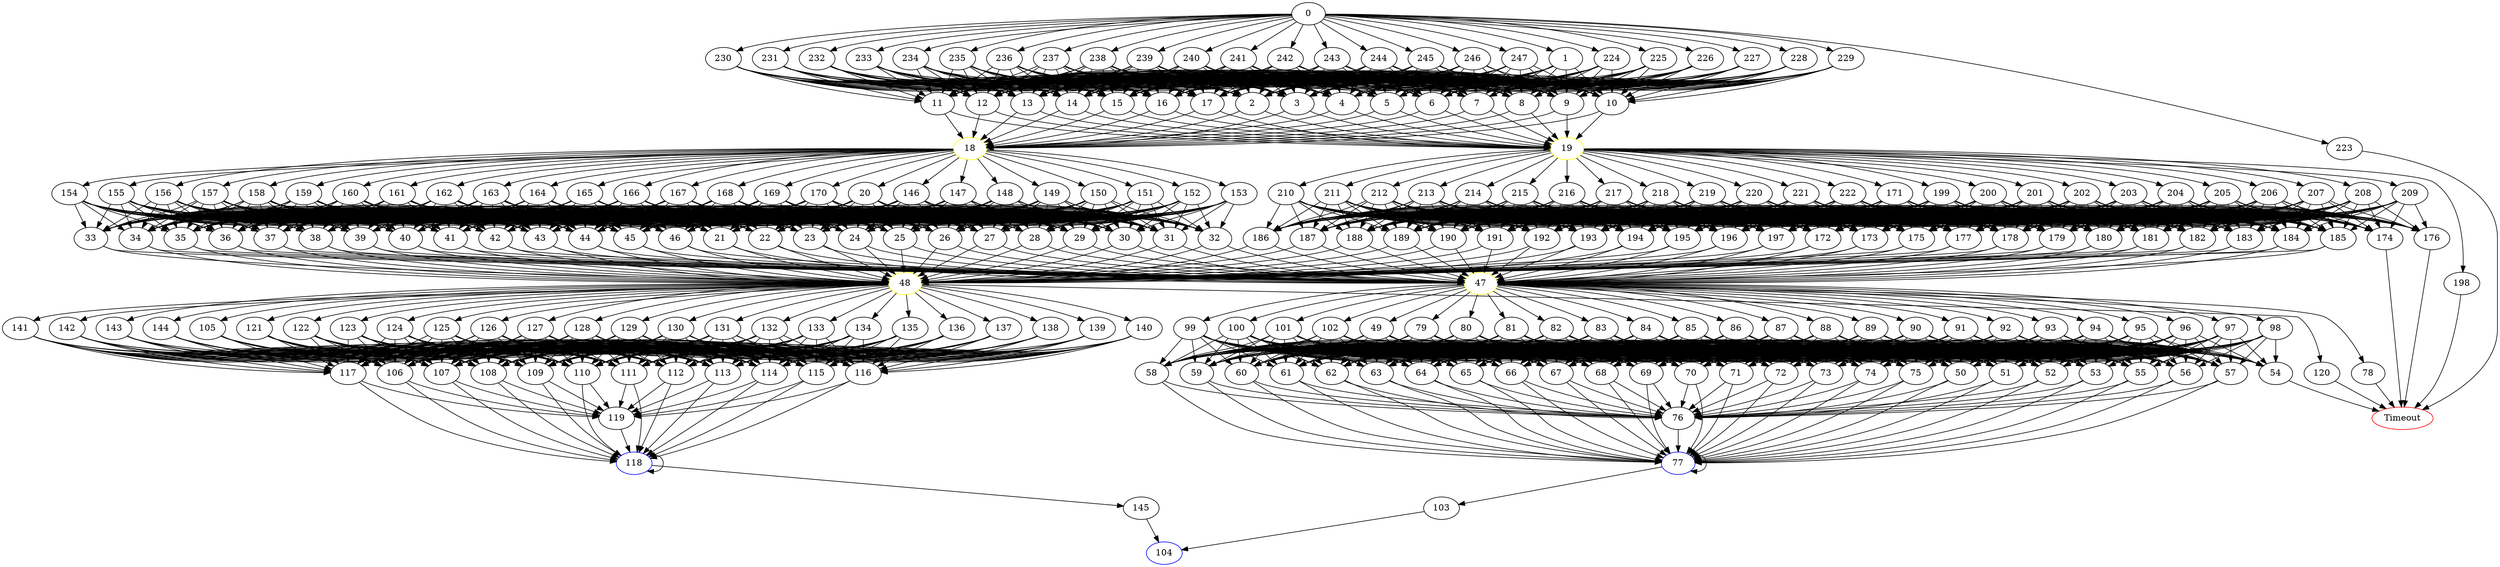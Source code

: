 digraph G {
	0 -> 1;
	0 -> 223;
	0 -> 224;
	0 -> 225;
	0 -> 226;
	0 -> 227;
	0 -> 228;
	0 -> 229;
	0 -> 230;
	0 -> 231;
	0 -> 232;
	0 -> 233;
	0 -> 234;
	0 -> 235;
	0 -> 236;
	0 -> 237;
	0 -> 238;
	0 -> 239;
	0 -> 240;
	0 -> 241;
	0 -> 242;
	0 -> 243;
	0 -> 244;
	0 -> 245;
	0 -> 246;
	0 -> 247;
	1 -> 2;
	1 -> 3;
	1 -> 4;
	1 -> 5;
	1 -> 6;
	1 -> 7;
	1 -> 8;
	1 -> 9;
	1 -> 10;
	1 -> 11;
	1 -> 12;
	1 -> 13;
	1 -> 14;
	1 -> 15;
	1 -> 16;
	1 -> 17;
	2 -> "18";
18 [color=yellow];
	2 -> "19";
19 [color=yellow];
	3 -> "18";
18 [color=yellow];
	3 -> "19";
19 [color=yellow];
	4 -> "18";
18 [color=yellow];
	4 -> "19";
19 [color=yellow];
	5 -> "18";
18 [color=yellow];
	5 -> "19";
19 [color=yellow];
	6 -> "18";
18 [color=yellow];
	6 -> "19";
19 [color=yellow];
	7 -> "18";
18 [color=yellow];
	7 -> "19";
19 [color=yellow];
	8 -> "18";
18 [color=yellow];
	8 -> "19";
19 [color=yellow];
	9 -> "18";
18 [color=yellow];
	9 -> "19";
19 [color=yellow];
	10 -> "18";
18 [color=yellow];
	10 -> "19";
19 [color=yellow];
	11 -> "18";
18 [color=yellow];
	11 -> "19";
19 [color=yellow];
	12 -> "18";
18 [color=yellow];
	12 -> "19";
19 [color=yellow];
	13 -> "18";
18 [color=yellow];
	13 -> "19";
19 [color=yellow];
	14 -> "18";
18 [color=yellow];
	14 -> "19";
19 [color=yellow];
	15 -> "18";
18 [color=yellow];
	15 -> "19";
19 [color=yellow];
	16 -> "18";
18 [color=yellow];
	16 -> "19";
19 [color=yellow];
	17 -> "18";
18 [color=yellow];
	17 -> "19";
19 [color=yellow];
	18 -> 20;
	18 -> 146;
	18 -> 147;
	18 -> 148;
	18 -> 149;
	18 -> 150;
	18 -> 151;
	18 -> 152;
	18 -> 153;
	18 -> 154;
	18 -> 155;
	18 -> 156;
	18 -> 157;
	18 -> 158;
	18 -> 159;
	18 -> 160;
	18 -> 161;
	18 -> 162;
	18 -> 163;
	18 -> 164;
	18 -> 165;
	18 -> 166;
	18 -> 167;
	18 -> 168;
	18 -> 169;
	18 -> 170;
	19 -> 171;
	19 -> 198;
	19 -> 199;
	19 -> 200;
	19 -> 201;
	19 -> 202;
	19 -> 203;
	19 -> 204;
	19 -> 205;
	19 -> 206;
	19 -> 207;
	19 -> 208;
	19 -> 209;
	19 -> 210;
	19 -> 211;
	19 -> 212;
	19 -> 213;
	19 -> 214;
	19 -> 215;
	19 -> 216;
	19 -> 217;
	19 -> 218;
	19 -> 219;
	19 -> 220;
	19 -> 221;
	19 -> 222;
	20 -> 21;
	20 -> 22;
	20 -> 23;
	20 -> 24;
	20 -> 25;
	20 -> 26;
	20 -> 27;
	20 -> 28;
	20 -> 29;
	20 -> 30;
	20 -> 31;
	20 -> 32;
	20 -> 33;
	20 -> 34;
	20 -> 35;
	20 -> 36;
	20 -> 37;
	20 -> 38;
	20 -> 39;
	20 -> 40;
	20 -> 41;
	20 -> 42;
	20 -> 43;
	20 -> 44;
	20 -> 45;
	20 -> 46;
	21 -> "47";
47 [color=yellow];
	21 -> "48";
48 [color=yellow];
	22 -> "47";
47 [color=yellow];
	22 -> "48";
48 [color=yellow];
	23 -> "47";
47 [color=yellow];
	23 -> "48";
48 [color=yellow];
	24 -> "47";
47 [color=yellow];
	24 -> "48";
48 [color=yellow];
	25 -> "47";
47 [color=yellow];
	25 -> "48";
48 [color=yellow];
	26 -> "47";
47 [color=yellow];
	26 -> "48";
48 [color=yellow];
	27 -> "47";
47 [color=yellow];
	27 -> "48";
48 [color=yellow];
	28 -> "47";
47 [color=yellow];
	28 -> "48";
48 [color=yellow];
	29 -> "47";
47 [color=yellow];
	29 -> "48";
48 [color=yellow];
	30 -> "47";
47 [color=yellow];
	30 -> "48";
48 [color=yellow];
	31 -> "47";
47 [color=yellow];
	31 -> "48";
48 [color=yellow];
	32 -> "47";
47 [color=yellow];
	32 -> "48";
48 [color=yellow];
	33 -> "47";
47 [color=yellow];
	33 -> "48";
48 [color=yellow];
	34 -> "47";
47 [color=yellow];
	34 -> "48";
48 [color=yellow];
	35 -> "47";
47 [color=yellow];
	35 -> "48";
48 [color=yellow];
	36 -> "47";
47 [color=yellow];
	36 -> "48";
48 [color=yellow];
	37 -> "47";
47 [color=yellow];
	37 -> "48";
48 [color=yellow];
	38 -> "47";
47 [color=yellow];
	38 -> "48";
48 [color=yellow];
	39 -> "47";
47 [color=yellow];
	39 -> "48";
48 [color=yellow];
	40 -> "47";
47 [color=yellow];
	40 -> "48";
48 [color=yellow];
	41 -> "47";
47 [color=yellow];
	41 -> "48";
48 [color=yellow];
	42 -> "47";
47 [color=yellow];
	42 -> "48";
48 [color=yellow];
	43 -> "47";
47 [color=yellow];
	43 -> "48";
48 [color=yellow];
	44 -> "47";
47 [color=yellow];
	44 -> "48";
48 [color=yellow];
	45 -> "47";
47 [color=yellow];
	45 -> "48";
48 [color=yellow];
	46 -> "47";
47 [color=yellow];
	46 -> "48";
48 [color=yellow];
	47 -> 49;
	47 -> 78;
	47 -> 79;
	47 -> 80;
	47 -> 81;
	47 -> 82;
	47 -> 83;
	47 -> 84;
	47 -> 85;
	47 -> 86;
	47 -> 87;
	47 -> 88;
	47 -> 89;
	47 -> 90;
	47 -> 91;
	47 -> 92;
	47 -> 93;
	47 -> 94;
	47 -> 95;
	47 -> 96;
	47 -> 97;
	47 -> 98;
	47 -> 99;
	47 -> 100;
	47 -> 101;
	47 -> 102;
	48 -> 105;
	48 -> 120;
	48 -> 121;
	48 -> 122;
	48 -> 123;
	48 -> 124;
	48 -> 125;
	48 -> 126;
	48 -> 127;
	48 -> 128;
	48 -> 129;
	48 -> 130;
	48 -> 131;
	48 -> 132;
	48 -> 133;
	48 -> 134;
	48 -> 135;
	48 -> 136;
	48 -> 137;
	48 -> 138;
	48 -> 139;
	48 -> 140;
	48 -> 141;
	48 -> 142;
	48 -> 143;
	48 -> 144;
	49 -> 50;
	49 -> 51;
	49 -> 52;
	49 -> 53;
	49 -> 54;
	49 -> 55;
	49 -> 56;
	49 -> 57;
	49 -> 58;
	49 -> 59;
	49 -> 60;
	49 -> 61;
	49 -> 62;
	49 -> 63;
	49 -> 64;
	49 -> 65;
	49 -> 66;
	49 -> 67;
	49 -> 68;
	49 -> 69;
	49 -> 70;
	49 -> 71;
	49 -> 72;
	49 -> 73;
	49 -> 74;
	49 -> 75;
	50 -> 76;
	50 -> "77";
77 [color=blue];
	51 -> 76;
	51 -> "77";
77 [color=blue];
	52 -> 76;
	52 -> "77";
77 [color=blue];
	53 -> 76;
	53 -> "77";
77 [color=blue];
	54 -> "Timeout";
Timeout [color=red];
	55 -> 76;
	55 -> "77";
77 [color=blue];
	56 -> 76;
	56 -> "77";
77 [color=blue];
	57 -> 76;
	57 -> "77";
77 [color=blue];
	58 -> 76;
	58 -> "77";
77 [color=blue];
	59 -> 76;
	59 -> "77";
77 [color=blue];
	60 -> 76;
	60 -> "77";
77 [color=blue];
	61 -> 76;
	61 -> "77";
77 [color=blue];
	62 -> 76;
	62 -> "77";
77 [color=blue];
	63 -> 76;
	63 -> "77";
77 [color=blue];
	64 -> 76;
	64 -> "77";
77 [color=blue];
	65 -> 76;
	65 -> "77";
77 [color=blue];
	66 -> 76;
	66 -> "77";
77 [color=blue];
	67 -> 76;
	67 -> "77";
77 [color=blue];
	68 -> 76;
	68 -> "77";
77 [color=blue];
	69 -> 76;
	69 -> "77";
77 [color=blue];
	70 -> 76;
	70 -> "77";
77 [color=blue];
	71 -> 76;
	71 -> "77";
77 [color=blue];
	72 -> 76;
	72 -> "77";
77 [color=blue];
	73 -> 76;
	73 -> "77";
77 [color=blue];
	74 -> 76;
	74 -> "77";
77 [color=blue];
	75 -> 76;
	75 -> "77";
77 [color=blue];
	76 -> "77";
77 [color=blue];
	77 -> "77";
77 [color=blue];
	77 -> 103;
	78 -> "Timeout";
Timeout [color=red];
	79 -> 50;
	79 -> 51;
	79 -> 52;
	79 -> 53;
	79 -> 54;
	79 -> 55;
	79 -> 56;
	79 -> 57;
	79 -> 58;
	79 -> 59;
	79 -> 60;
	79 -> 61;
	79 -> 62;
	79 -> 63;
	79 -> 64;
	79 -> 65;
	79 -> 66;
	79 -> 67;
	79 -> 68;
	79 -> 69;
	79 -> 70;
	79 -> 71;
	79 -> 72;
	79 -> 73;
	79 -> 74;
	79 -> 75;
	80 -> 50;
	80 -> 51;
	80 -> 52;
	80 -> 53;
	80 -> 54;
	80 -> 55;
	80 -> 56;
	80 -> 57;
	80 -> 58;
	80 -> 59;
	80 -> 60;
	80 -> 61;
	80 -> 62;
	80 -> 63;
	80 -> 64;
	80 -> 65;
	80 -> 66;
	80 -> 67;
	80 -> 68;
	80 -> 69;
	80 -> 70;
	80 -> 71;
	80 -> 72;
	80 -> 73;
	80 -> 74;
	80 -> 75;
	81 -> 50;
	81 -> 51;
	81 -> 52;
	81 -> 53;
	81 -> 54;
	81 -> 55;
	81 -> 56;
	81 -> 57;
	81 -> 58;
	81 -> 59;
	81 -> 60;
	81 -> 61;
	81 -> 62;
	81 -> 63;
	81 -> 64;
	81 -> 65;
	81 -> 66;
	81 -> 67;
	81 -> 68;
	81 -> 69;
	81 -> 70;
	81 -> 71;
	81 -> 72;
	81 -> 73;
	81 -> 74;
	81 -> 75;
	82 -> 50;
	82 -> 51;
	82 -> 52;
	82 -> 53;
	82 -> 54;
	82 -> 55;
	82 -> 56;
	82 -> 57;
	82 -> 58;
	82 -> 59;
	82 -> 60;
	82 -> 61;
	82 -> 62;
	82 -> 63;
	82 -> 64;
	82 -> 65;
	82 -> 66;
	82 -> 67;
	82 -> 68;
	82 -> 69;
	82 -> 70;
	82 -> 71;
	82 -> 72;
	82 -> 73;
	82 -> 74;
	82 -> 75;
	83 -> 50;
	83 -> 51;
	83 -> 52;
	83 -> 53;
	83 -> 54;
	83 -> 55;
	83 -> 56;
	83 -> 57;
	83 -> 58;
	83 -> 59;
	83 -> 60;
	83 -> 61;
	83 -> 62;
	83 -> 63;
	83 -> 64;
	83 -> 65;
	83 -> 66;
	83 -> 67;
	83 -> 68;
	83 -> 69;
	83 -> 70;
	83 -> 71;
	83 -> 72;
	83 -> 73;
	83 -> 74;
	83 -> 75;
	84 -> 50;
	84 -> 51;
	84 -> 52;
	84 -> 53;
	84 -> 54;
	84 -> 55;
	84 -> 56;
	84 -> 57;
	84 -> 58;
	84 -> 59;
	84 -> 60;
	84 -> 61;
	84 -> 62;
	84 -> 63;
	84 -> 64;
	84 -> 65;
	84 -> 66;
	84 -> 67;
	84 -> 68;
	84 -> 69;
	84 -> 70;
	84 -> 71;
	84 -> 72;
	84 -> 73;
	84 -> 74;
	84 -> 75;
	85 -> 50;
	85 -> 51;
	85 -> 52;
	85 -> 53;
	85 -> 54;
	85 -> 55;
	85 -> 56;
	85 -> 57;
	85 -> 58;
	85 -> 59;
	85 -> 60;
	85 -> 61;
	85 -> 62;
	85 -> 63;
	85 -> 64;
	85 -> 65;
	85 -> 66;
	85 -> 67;
	85 -> 68;
	85 -> 69;
	85 -> 70;
	85 -> 71;
	85 -> 72;
	85 -> 73;
	85 -> 74;
	85 -> 75;
	86 -> 50;
	86 -> 51;
	86 -> 52;
	86 -> 53;
	86 -> 54;
	86 -> 55;
	86 -> 56;
	86 -> 57;
	86 -> 58;
	86 -> 59;
	86 -> 60;
	86 -> 61;
	86 -> 62;
	86 -> 63;
	86 -> 64;
	86 -> 65;
	86 -> 66;
	86 -> 67;
	86 -> 68;
	86 -> 69;
	86 -> 70;
	86 -> 71;
	86 -> 72;
	86 -> 73;
	86 -> 74;
	86 -> 75;
	87 -> 50;
	87 -> 51;
	87 -> 52;
	87 -> 53;
	87 -> 54;
	87 -> 55;
	87 -> 56;
	87 -> 57;
	87 -> 58;
	87 -> 59;
	87 -> 60;
	87 -> 61;
	87 -> 62;
	87 -> 63;
	87 -> 64;
	87 -> 65;
	87 -> 66;
	87 -> 67;
	87 -> 68;
	87 -> 69;
	87 -> 70;
	87 -> 71;
	87 -> 72;
	87 -> 73;
	87 -> 74;
	87 -> 75;
	88 -> 50;
	88 -> 51;
	88 -> 52;
	88 -> 53;
	88 -> 54;
	88 -> 55;
	88 -> 56;
	88 -> 57;
	88 -> 58;
	88 -> 59;
	88 -> 60;
	88 -> 61;
	88 -> 62;
	88 -> 63;
	88 -> 64;
	88 -> 65;
	88 -> 66;
	88 -> 67;
	88 -> 68;
	88 -> 69;
	88 -> 70;
	88 -> 71;
	88 -> 72;
	88 -> 73;
	88 -> 74;
	88 -> 75;
	89 -> 50;
	89 -> 51;
	89 -> 52;
	89 -> 53;
	89 -> 54;
	89 -> 55;
	89 -> 56;
	89 -> 57;
	89 -> 58;
	89 -> 59;
	89 -> 60;
	89 -> 61;
	89 -> 62;
	89 -> 63;
	89 -> 64;
	89 -> 65;
	89 -> 66;
	89 -> 67;
	89 -> 68;
	89 -> 69;
	89 -> 70;
	89 -> 71;
	89 -> 72;
	89 -> 73;
	89 -> 74;
	89 -> 75;
	90 -> 50;
	90 -> 51;
	90 -> 52;
	90 -> 53;
	90 -> 54;
	90 -> 55;
	90 -> 56;
	90 -> 57;
	90 -> 58;
	90 -> 59;
	90 -> 60;
	90 -> 61;
	90 -> 62;
	90 -> 63;
	90 -> 64;
	90 -> 65;
	90 -> 66;
	90 -> 67;
	90 -> 68;
	90 -> 69;
	90 -> 70;
	90 -> 71;
	90 -> 72;
	90 -> 73;
	90 -> 74;
	90 -> 75;
	91 -> 50;
	91 -> 51;
	91 -> 52;
	91 -> 53;
	91 -> 54;
	91 -> 55;
	91 -> 56;
	91 -> 57;
	91 -> 58;
	91 -> 59;
	91 -> 60;
	91 -> 61;
	91 -> 62;
	91 -> 63;
	91 -> 64;
	91 -> 65;
	91 -> 66;
	91 -> 67;
	91 -> 68;
	91 -> 69;
	91 -> 70;
	91 -> 71;
	91 -> 72;
	91 -> 73;
	91 -> 74;
	91 -> 75;
	92 -> 50;
	92 -> 51;
	92 -> 52;
	92 -> 53;
	92 -> 54;
	92 -> 55;
	92 -> 56;
	92 -> 57;
	92 -> 58;
	92 -> 59;
	92 -> 60;
	92 -> 61;
	92 -> 62;
	92 -> 63;
	92 -> 64;
	92 -> 65;
	92 -> 66;
	92 -> 67;
	92 -> 68;
	92 -> 69;
	92 -> 70;
	92 -> 71;
	92 -> 72;
	92 -> 73;
	92 -> 74;
	92 -> 75;
	93 -> 50;
	93 -> 51;
	93 -> 52;
	93 -> 53;
	93 -> 54;
	93 -> 55;
	93 -> 56;
	93 -> 57;
	93 -> 58;
	93 -> 59;
	93 -> 60;
	93 -> 61;
	93 -> 62;
	93 -> 63;
	93 -> 64;
	93 -> 65;
	93 -> 66;
	93 -> 67;
	93 -> 68;
	93 -> 69;
	93 -> 70;
	93 -> 71;
	93 -> 72;
	93 -> 73;
	93 -> 74;
	93 -> 75;
	94 -> 50;
	94 -> 51;
	94 -> 52;
	94 -> 53;
	94 -> 54;
	94 -> 55;
	94 -> 56;
	94 -> 57;
	94 -> 58;
	94 -> 59;
	94 -> 60;
	94 -> 61;
	94 -> 62;
	94 -> 63;
	94 -> 64;
	94 -> 65;
	94 -> 66;
	94 -> 67;
	94 -> 68;
	94 -> 69;
	94 -> 70;
	94 -> 71;
	94 -> 72;
	94 -> 73;
	94 -> 74;
	94 -> 75;
	95 -> 50;
	95 -> 51;
	95 -> 52;
	95 -> 53;
	95 -> 54;
	95 -> 55;
	95 -> 56;
	95 -> 57;
	95 -> 58;
	95 -> 59;
	95 -> 60;
	95 -> 61;
	95 -> 62;
	95 -> 63;
	95 -> 64;
	95 -> 65;
	95 -> 66;
	95 -> 67;
	95 -> 68;
	95 -> 69;
	95 -> 70;
	95 -> 71;
	95 -> 72;
	95 -> 73;
	95 -> 74;
	95 -> 75;
	96 -> 50;
	96 -> 51;
	96 -> 52;
	96 -> 53;
	96 -> 54;
	96 -> 55;
	96 -> 56;
	96 -> 57;
	96 -> 58;
	96 -> 59;
	96 -> 60;
	96 -> 61;
	96 -> 62;
	96 -> 63;
	96 -> 64;
	96 -> 65;
	96 -> 66;
	96 -> 67;
	96 -> 68;
	96 -> 69;
	96 -> 70;
	96 -> 71;
	96 -> 72;
	96 -> 73;
	96 -> 74;
	96 -> 75;
	97 -> 50;
	97 -> 51;
	97 -> 52;
	97 -> 53;
	97 -> 54;
	97 -> 55;
	97 -> 56;
	97 -> 57;
	97 -> 58;
	97 -> 59;
	97 -> 60;
	97 -> 61;
	97 -> 62;
	97 -> 63;
	97 -> 64;
	97 -> 65;
	97 -> 66;
	97 -> 67;
	97 -> 68;
	97 -> 69;
	97 -> 70;
	97 -> 71;
	97 -> 72;
	97 -> 73;
	97 -> 74;
	97 -> 75;
	98 -> 50;
	98 -> 51;
	98 -> 52;
	98 -> 53;
	98 -> 54;
	98 -> 55;
	98 -> 56;
	98 -> 57;
	98 -> 58;
	98 -> 59;
	98 -> 60;
	98 -> 61;
	98 -> 62;
	98 -> 63;
	98 -> 64;
	98 -> 65;
	98 -> 66;
	98 -> 67;
	98 -> 68;
	98 -> 69;
	98 -> 70;
	98 -> 71;
	98 -> 72;
	98 -> 73;
	98 -> 74;
	98 -> 75;
	99 -> 50;
	99 -> 51;
	99 -> 52;
	99 -> 53;
	99 -> 54;
	99 -> 55;
	99 -> 56;
	99 -> 57;
	99 -> 58;
	99 -> 59;
	99 -> 60;
	99 -> 61;
	99 -> 62;
	99 -> 63;
	99 -> 64;
	99 -> 65;
	99 -> 66;
	99 -> 67;
	99 -> 68;
	99 -> 69;
	99 -> 70;
	99 -> 71;
	99 -> 72;
	99 -> 73;
	99 -> 74;
	99 -> 75;
	100 -> 50;
	100 -> 51;
	100 -> 52;
	100 -> 53;
	100 -> 54;
	100 -> 55;
	100 -> 56;
	100 -> 57;
	100 -> 58;
	100 -> 59;
	100 -> 60;
	100 -> 61;
	100 -> 62;
	100 -> 63;
	100 -> 64;
	100 -> 65;
	100 -> 66;
	100 -> 67;
	100 -> 68;
	100 -> 69;
	100 -> 70;
	100 -> 71;
	100 -> 72;
	100 -> 73;
	100 -> 74;
	100 -> 75;
	101 -> 50;
	101 -> 51;
	101 -> 52;
	101 -> 53;
	101 -> 54;
	101 -> 55;
	101 -> 56;
	101 -> 57;
	101 -> 58;
	101 -> 59;
	101 -> 60;
	101 -> 61;
	101 -> 62;
	101 -> 63;
	101 -> 64;
	101 -> 65;
	101 -> 66;
	101 -> 67;
	101 -> 68;
	101 -> 69;
	101 -> 70;
	101 -> 71;
	101 -> 72;
	101 -> 73;
	101 -> 74;
	101 -> 75;
	102 -> 50;
	102 -> 51;
	102 -> 52;
	102 -> 53;
	102 -> 54;
	102 -> 55;
	102 -> 56;
	102 -> 57;
	102 -> 58;
	102 -> 59;
	102 -> 60;
	102 -> 61;
	102 -> 62;
	102 -> 63;
	102 -> 64;
	102 -> 65;
	102 -> 66;
	102 -> 67;
	102 -> 68;
	102 -> 69;
	102 -> 70;
	102 -> 71;
	102 -> 72;
	102 -> 73;
	102 -> 74;
	102 -> 75;
	103 -> "104";
104 [color=blue];
	105 -> 106;
	105 -> 107;
	105 -> 108;
	105 -> 109;
	105 -> 110;
	105 -> 111;
	105 -> 112;
	105 -> 113;
	105 -> 114;
	105 -> 115;
	105 -> 116;
	105 -> 117;
	106 -> "118";
118 [color=blue];
	106 -> 119;
	107 -> "118";
118 [color=blue];
	107 -> 119;
	108 -> "118";
118 [color=blue];
	108 -> 119;
	109 -> "118";
118 [color=blue];
	109 -> 119;
	110 -> "118";
118 [color=blue];
	110 -> 119;
	111 -> "118";
118 [color=blue];
	111 -> 119;
	112 -> "118";
118 [color=blue];
	112 -> 119;
	113 -> "118";
118 [color=blue];
	113 -> 119;
	114 -> "118";
118 [color=blue];
	114 -> 119;
	115 -> "118";
118 [color=blue];
	115 -> 119;
	116 -> "118";
118 [color=blue];
	116 -> 119;
	117 -> "118";
118 [color=blue];
	117 -> 119;
	118 -> "118";
118 [color=blue];
	118 -> 145;
	119 -> "118";
118 [color=blue];
	120 -> "Timeout";
Timeout [color=red];
	121 -> 106;
	121 -> 107;
	121 -> 108;
	121 -> 109;
	121 -> 110;
	121 -> 111;
	121 -> 112;
	121 -> 113;
	121 -> 114;
	121 -> 115;
	121 -> 116;
	121 -> 117;
	122 -> 106;
	122 -> 107;
	122 -> 108;
	122 -> 109;
	122 -> 110;
	122 -> 111;
	122 -> 112;
	122 -> 113;
	122 -> 114;
	122 -> 115;
	122 -> 116;
	122 -> 117;
	123 -> 106;
	123 -> 107;
	123 -> 108;
	123 -> 109;
	123 -> 110;
	123 -> 111;
	123 -> 112;
	123 -> 113;
	123 -> 114;
	123 -> 115;
	123 -> 116;
	123 -> 117;
	124 -> 106;
	124 -> 107;
	124 -> 108;
	124 -> 109;
	124 -> 110;
	124 -> 111;
	124 -> 112;
	124 -> 113;
	124 -> 114;
	124 -> 115;
	124 -> 116;
	124 -> 117;
	125 -> 106;
	125 -> 107;
	125 -> 108;
	125 -> 109;
	125 -> 110;
	125 -> 111;
	125 -> 112;
	125 -> 113;
	125 -> 114;
	125 -> 115;
	125 -> 116;
	125 -> 117;
	126 -> 106;
	126 -> 107;
	126 -> 108;
	126 -> 109;
	126 -> 110;
	126 -> 111;
	126 -> 112;
	126 -> 113;
	126 -> 114;
	126 -> 115;
	126 -> 116;
	126 -> 117;
	127 -> 106;
	127 -> 107;
	127 -> 108;
	127 -> 109;
	127 -> 110;
	127 -> 111;
	127 -> 112;
	127 -> 113;
	127 -> 114;
	127 -> 115;
	127 -> 116;
	127 -> 117;
	128 -> 106;
	128 -> 107;
	128 -> 108;
	128 -> 109;
	128 -> 110;
	128 -> 111;
	128 -> 112;
	128 -> 113;
	128 -> 114;
	128 -> 115;
	128 -> 116;
	128 -> 117;
	129 -> 106;
	129 -> 107;
	129 -> 108;
	129 -> 109;
	129 -> 110;
	129 -> 111;
	129 -> 112;
	129 -> 113;
	129 -> 114;
	129 -> 115;
	129 -> 116;
	129 -> 117;
	130 -> 106;
	130 -> 107;
	130 -> 108;
	130 -> 109;
	130 -> 110;
	130 -> 111;
	130 -> 112;
	130 -> 113;
	130 -> 114;
	130 -> 115;
	130 -> 116;
	130 -> 117;
	131 -> 106;
	131 -> 107;
	131 -> 108;
	131 -> 109;
	131 -> 110;
	131 -> 111;
	131 -> 112;
	131 -> 113;
	131 -> 114;
	131 -> 115;
	131 -> 116;
	131 -> 117;
	132 -> 106;
	132 -> 107;
	132 -> 108;
	132 -> 109;
	132 -> 110;
	132 -> 111;
	132 -> 112;
	132 -> 113;
	132 -> 114;
	132 -> 115;
	132 -> 116;
	132 -> 117;
	133 -> 106;
	133 -> 107;
	133 -> 108;
	133 -> 109;
	133 -> 110;
	133 -> 111;
	133 -> 112;
	133 -> 113;
	133 -> 114;
	133 -> 115;
	133 -> 116;
	133 -> 117;
	134 -> 106;
	134 -> 107;
	134 -> 108;
	134 -> 109;
	134 -> 110;
	134 -> 111;
	134 -> 112;
	134 -> 113;
	134 -> 114;
	134 -> 115;
	134 -> 116;
	134 -> 117;
	135 -> 106;
	135 -> 107;
	135 -> 108;
	135 -> 109;
	135 -> 110;
	135 -> 111;
	135 -> 112;
	135 -> 113;
	135 -> 114;
	135 -> 115;
	135 -> 116;
	135 -> 117;
	136 -> 106;
	136 -> 107;
	136 -> 108;
	136 -> 109;
	136 -> 110;
	136 -> 111;
	136 -> 112;
	136 -> 113;
	136 -> 114;
	136 -> 115;
	136 -> 116;
	136 -> 117;
	137 -> 106;
	137 -> 107;
	137 -> 108;
	137 -> 109;
	137 -> 110;
	137 -> 111;
	137 -> 112;
	137 -> 113;
	137 -> 114;
	137 -> 115;
	137 -> 116;
	137 -> 117;
	138 -> 106;
	138 -> 107;
	138 -> 108;
	138 -> 109;
	138 -> 110;
	138 -> 111;
	138 -> 112;
	138 -> 113;
	138 -> 114;
	138 -> 115;
	138 -> 116;
	138 -> 117;
	139 -> 106;
	139 -> 107;
	139 -> 108;
	139 -> 109;
	139 -> 110;
	139 -> 111;
	139 -> 112;
	139 -> 113;
	139 -> 114;
	139 -> 115;
	139 -> 116;
	139 -> 117;
	140 -> 106;
	140 -> 107;
	140 -> 108;
	140 -> 109;
	140 -> 110;
	140 -> 111;
	140 -> 112;
	140 -> 113;
	140 -> 114;
	140 -> 115;
	140 -> 116;
	140 -> 117;
	141 -> 106;
	141 -> 107;
	141 -> 108;
	141 -> 109;
	141 -> 110;
	141 -> 111;
	141 -> 112;
	141 -> 113;
	141 -> 114;
	141 -> 115;
	141 -> 116;
	141 -> 117;
	142 -> 106;
	142 -> 107;
	142 -> 108;
	142 -> 109;
	142 -> 110;
	142 -> 111;
	142 -> 112;
	142 -> 113;
	142 -> 114;
	142 -> 115;
	142 -> 116;
	142 -> 117;
	143 -> 106;
	143 -> 107;
	143 -> 108;
	143 -> 109;
	143 -> 110;
	143 -> 111;
	143 -> 112;
	143 -> 113;
	143 -> 114;
	143 -> 115;
	143 -> 116;
	143 -> 117;
	144 -> 106;
	144 -> 107;
	144 -> 108;
	144 -> 109;
	144 -> 110;
	144 -> 111;
	144 -> 112;
	144 -> 113;
	144 -> 114;
	144 -> 115;
	144 -> 116;
	144 -> 117;
	145 -> "104";
104 [color=blue];
	146 -> 21;
	146 -> 22;
	146 -> 23;
	146 -> 24;
	146 -> 25;
	146 -> 26;
	146 -> 27;
	146 -> 28;
	146 -> 29;
	146 -> 30;
	146 -> 31;
	146 -> 32;
	146 -> 33;
	146 -> 34;
	146 -> 35;
	146 -> 36;
	146 -> 37;
	146 -> 38;
	146 -> 39;
	146 -> 40;
	146 -> 41;
	146 -> 42;
	146 -> 43;
	146 -> 44;
	146 -> 45;
	146 -> 46;
	147 -> 21;
	147 -> 22;
	147 -> 23;
	147 -> 24;
	147 -> 25;
	147 -> 26;
	147 -> 27;
	147 -> 28;
	147 -> 29;
	147 -> 30;
	147 -> 31;
	147 -> 32;
	147 -> 33;
	147 -> 34;
	147 -> 35;
	147 -> 36;
	147 -> 37;
	147 -> 38;
	147 -> 39;
	147 -> 40;
	147 -> 41;
	147 -> 42;
	147 -> 43;
	147 -> 44;
	147 -> 45;
	147 -> 46;
	148 -> 21;
	148 -> 22;
	148 -> 23;
	148 -> 24;
	148 -> 25;
	148 -> 26;
	148 -> 27;
	148 -> 28;
	148 -> 29;
	148 -> 30;
	148 -> 31;
	148 -> 32;
	148 -> 33;
	148 -> 34;
	148 -> 35;
	148 -> 36;
	148 -> 37;
	148 -> 38;
	148 -> 39;
	148 -> 40;
	148 -> 41;
	148 -> 42;
	148 -> 43;
	148 -> 44;
	148 -> 45;
	148 -> 46;
	149 -> 21;
	149 -> 22;
	149 -> 23;
	149 -> 24;
	149 -> 25;
	149 -> 26;
	149 -> 27;
	149 -> 28;
	149 -> 29;
	149 -> 30;
	149 -> 31;
	149 -> 32;
	149 -> 33;
	149 -> 34;
	149 -> 35;
	149 -> 36;
	149 -> 37;
	149 -> 38;
	149 -> 39;
	149 -> 40;
	149 -> 41;
	149 -> 42;
	149 -> 43;
	149 -> 44;
	149 -> 45;
	149 -> 46;
	150 -> 21;
	150 -> 22;
	150 -> 23;
	150 -> 24;
	150 -> 25;
	150 -> 26;
	150 -> 27;
	150 -> 28;
	150 -> 29;
	150 -> 30;
	150 -> 31;
	150 -> 32;
	150 -> 33;
	150 -> 34;
	150 -> 35;
	150 -> 36;
	150 -> 37;
	150 -> 38;
	150 -> 39;
	150 -> 40;
	150 -> 41;
	150 -> 42;
	150 -> 43;
	150 -> 44;
	150 -> 45;
	150 -> 46;
	151 -> 21;
	151 -> 22;
	151 -> 23;
	151 -> 24;
	151 -> 25;
	151 -> 26;
	151 -> 27;
	151 -> 28;
	151 -> 29;
	151 -> 30;
	151 -> 31;
	151 -> 32;
	151 -> 33;
	151 -> 34;
	151 -> 35;
	151 -> 36;
	151 -> 37;
	151 -> 38;
	151 -> 39;
	151 -> 40;
	151 -> 41;
	151 -> 42;
	151 -> 43;
	151 -> 44;
	151 -> 45;
	151 -> 46;
	152 -> 21;
	152 -> 22;
	152 -> 23;
	152 -> 24;
	152 -> 25;
	152 -> 26;
	152 -> 27;
	152 -> 28;
	152 -> 29;
	152 -> 30;
	152 -> 31;
	152 -> 32;
	152 -> 33;
	152 -> 34;
	152 -> 35;
	152 -> 36;
	152 -> 37;
	152 -> 38;
	152 -> 39;
	152 -> 40;
	152 -> 41;
	152 -> 42;
	152 -> 43;
	152 -> 44;
	152 -> 45;
	152 -> 46;
	153 -> 21;
	153 -> 22;
	153 -> 23;
	153 -> 24;
	153 -> 25;
	153 -> 26;
	153 -> 27;
	153 -> 28;
	153 -> 29;
	153 -> 30;
	153 -> 31;
	153 -> 32;
	153 -> 33;
	153 -> 34;
	153 -> 35;
	153 -> 36;
	153 -> 37;
	153 -> 38;
	153 -> 39;
	153 -> 40;
	153 -> 41;
	153 -> 42;
	153 -> 43;
	153 -> 44;
	153 -> 45;
	153 -> 46;
	154 -> 21;
	154 -> 22;
	154 -> 23;
	154 -> 24;
	154 -> 25;
	154 -> 26;
	154 -> 27;
	154 -> 28;
	154 -> 29;
	154 -> 30;
	154 -> 31;
	154 -> 32;
	154 -> 33;
	154 -> 34;
	154 -> 35;
	154 -> 36;
	154 -> 37;
	154 -> 38;
	154 -> 39;
	154 -> 40;
	154 -> 41;
	154 -> 42;
	154 -> 43;
	154 -> 44;
	154 -> 45;
	154 -> 46;
	155 -> 21;
	155 -> 22;
	155 -> 23;
	155 -> 24;
	155 -> 25;
	155 -> 26;
	155 -> 27;
	155 -> 28;
	155 -> 29;
	155 -> 30;
	155 -> 31;
	155 -> 32;
	155 -> 33;
	155 -> 34;
	155 -> 35;
	155 -> 36;
	155 -> 37;
	155 -> 38;
	155 -> 39;
	155 -> 40;
	155 -> 41;
	155 -> 42;
	155 -> 43;
	155 -> 44;
	155 -> 45;
	155 -> 46;
	156 -> 21;
	156 -> 22;
	156 -> 23;
	156 -> 24;
	156 -> 25;
	156 -> 26;
	156 -> 27;
	156 -> 28;
	156 -> 29;
	156 -> 30;
	156 -> 31;
	156 -> 32;
	156 -> 33;
	156 -> 34;
	156 -> 35;
	156 -> 36;
	156 -> 37;
	156 -> 38;
	156 -> 39;
	156 -> 40;
	156 -> 41;
	156 -> 42;
	156 -> 43;
	156 -> 44;
	156 -> 45;
	156 -> 46;
	157 -> 21;
	157 -> 22;
	157 -> 23;
	157 -> 24;
	157 -> 25;
	157 -> 26;
	157 -> 27;
	157 -> 28;
	157 -> 29;
	157 -> 30;
	157 -> 31;
	157 -> 32;
	157 -> 33;
	157 -> 34;
	157 -> 35;
	157 -> 36;
	157 -> 37;
	157 -> 38;
	157 -> 39;
	157 -> 40;
	157 -> 41;
	157 -> 42;
	157 -> 43;
	157 -> 44;
	157 -> 45;
	157 -> 46;
	158 -> 21;
	158 -> 22;
	158 -> 23;
	158 -> 24;
	158 -> 25;
	158 -> 26;
	158 -> 27;
	158 -> 28;
	158 -> 29;
	158 -> 30;
	158 -> 31;
	158 -> 32;
	158 -> 33;
	158 -> 34;
	158 -> 35;
	158 -> 36;
	158 -> 37;
	158 -> 38;
	158 -> 39;
	158 -> 40;
	158 -> 41;
	158 -> 42;
	158 -> 43;
	158 -> 44;
	158 -> 45;
	158 -> 46;
	159 -> 21;
	159 -> 22;
	159 -> 23;
	159 -> 24;
	159 -> 25;
	159 -> 26;
	159 -> 27;
	159 -> 28;
	159 -> 29;
	159 -> 30;
	159 -> 31;
	159 -> 32;
	159 -> 33;
	159 -> 34;
	159 -> 35;
	159 -> 36;
	159 -> 37;
	159 -> 38;
	159 -> 39;
	159 -> 40;
	159 -> 41;
	159 -> 42;
	159 -> 43;
	159 -> 44;
	159 -> 45;
	159 -> 46;
	160 -> 21;
	160 -> 22;
	160 -> 23;
	160 -> 24;
	160 -> 25;
	160 -> 26;
	160 -> 27;
	160 -> 28;
	160 -> 29;
	160 -> 30;
	160 -> 31;
	160 -> 32;
	160 -> 33;
	160 -> 34;
	160 -> 35;
	160 -> 36;
	160 -> 37;
	160 -> 38;
	160 -> 39;
	160 -> 40;
	160 -> 41;
	160 -> 42;
	160 -> 43;
	160 -> 44;
	160 -> 45;
	160 -> 46;
	161 -> 21;
	161 -> 22;
	161 -> 23;
	161 -> 24;
	161 -> 25;
	161 -> 26;
	161 -> 27;
	161 -> 28;
	161 -> 29;
	161 -> 30;
	161 -> 31;
	161 -> 32;
	161 -> 33;
	161 -> 34;
	161 -> 35;
	161 -> 36;
	161 -> 37;
	161 -> 38;
	161 -> 39;
	161 -> 40;
	161 -> 41;
	161 -> 42;
	161 -> 43;
	161 -> 44;
	161 -> 45;
	161 -> 46;
	162 -> 21;
	162 -> 22;
	162 -> 23;
	162 -> 24;
	162 -> 25;
	162 -> 26;
	162 -> 27;
	162 -> 28;
	162 -> 29;
	162 -> 30;
	162 -> 31;
	162 -> 32;
	162 -> 33;
	162 -> 34;
	162 -> 35;
	162 -> 36;
	162 -> 37;
	162 -> 38;
	162 -> 39;
	162 -> 40;
	162 -> 41;
	162 -> 42;
	162 -> 43;
	162 -> 44;
	162 -> 45;
	162 -> 46;
	163 -> 21;
	163 -> 22;
	163 -> 23;
	163 -> 24;
	163 -> 25;
	163 -> 26;
	163 -> 27;
	163 -> 28;
	163 -> 29;
	163 -> 30;
	163 -> 31;
	163 -> 32;
	163 -> 33;
	163 -> 34;
	163 -> 35;
	163 -> 36;
	163 -> 37;
	163 -> 38;
	163 -> 39;
	163 -> 40;
	163 -> 41;
	163 -> 42;
	163 -> 43;
	163 -> 44;
	163 -> 45;
	163 -> 46;
	164 -> 21;
	164 -> 22;
	164 -> 23;
	164 -> 24;
	164 -> 25;
	164 -> 26;
	164 -> 27;
	164 -> 28;
	164 -> 29;
	164 -> 30;
	164 -> 31;
	164 -> 32;
	164 -> 33;
	164 -> 34;
	164 -> 35;
	164 -> 36;
	164 -> 37;
	164 -> 38;
	164 -> 39;
	164 -> 40;
	164 -> 41;
	164 -> 42;
	164 -> 43;
	164 -> 44;
	164 -> 45;
	164 -> 46;
	165 -> 21;
	165 -> 22;
	165 -> 23;
	165 -> 24;
	165 -> 25;
	165 -> 26;
	165 -> 27;
	165 -> 28;
	165 -> 29;
	165 -> 30;
	165 -> 31;
	165 -> 32;
	165 -> 33;
	165 -> 34;
	165 -> 35;
	165 -> 36;
	165 -> 37;
	165 -> 38;
	165 -> 39;
	165 -> 40;
	165 -> 41;
	165 -> 42;
	165 -> 43;
	165 -> 44;
	165 -> 45;
	165 -> 46;
	166 -> 21;
	166 -> 22;
	166 -> 23;
	166 -> 24;
	166 -> 25;
	166 -> 26;
	166 -> 27;
	166 -> 28;
	166 -> 29;
	166 -> 30;
	166 -> 31;
	166 -> 32;
	166 -> 33;
	166 -> 34;
	166 -> 35;
	166 -> 36;
	166 -> 37;
	166 -> 38;
	166 -> 39;
	166 -> 40;
	166 -> 41;
	166 -> 42;
	166 -> 43;
	166 -> 44;
	166 -> 45;
	166 -> 46;
	167 -> 21;
	167 -> 22;
	167 -> 23;
	167 -> 24;
	167 -> 25;
	167 -> 26;
	167 -> 27;
	167 -> 28;
	167 -> 29;
	167 -> 30;
	167 -> 31;
	167 -> 32;
	167 -> 33;
	167 -> 34;
	167 -> 35;
	167 -> 36;
	167 -> 37;
	167 -> 38;
	167 -> 39;
	167 -> 40;
	167 -> 41;
	167 -> 42;
	167 -> 43;
	167 -> 44;
	167 -> 45;
	167 -> 46;
	168 -> 21;
	168 -> 22;
	168 -> 23;
	168 -> 24;
	168 -> 25;
	168 -> 26;
	168 -> 27;
	168 -> 28;
	168 -> 29;
	168 -> 30;
	168 -> 31;
	168 -> 32;
	168 -> 33;
	168 -> 34;
	168 -> 35;
	168 -> 36;
	168 -> 37;
	168 -> 38;
	168 -> 39;
	168 -> 40;
	168 -> 41;
	168 -> 42;
	168 -> 43;
	168 -> 44;
	168 -> 45;
	168 -> 46;
	169 -> 21;
	169 -> 22;
	169 -> 23;
	169 -> 24;
	169 -> 25;
	169 -> 26;
	169 -> 27;
	169 -> 28;
	169 -> 29;
	169 -> 30;
	169 -> 31;
	169 -> 32;
	169 -> 33;
	169 -> 34;
	169 -> 35;
	169 -> 36;
	169 -> 37;
	169 -> 38;
	169 -> 39;
	169 -> 40;
	169 -> 41;
	169 -> 42;
	169 -> 43;
	169 -> 44;
	169 -> 45;
	169 -> 46;
	170 -> 21;
	170 -> 22;
	170 -> 23;
	170 -> 24;
	170 -> 25;
	170 -> 26;
	170 -> 27;
	170 -> 28;
	170 -> 29;
	170 -> 30;
	170 -> 31;
	170 -> 32;
	170 -> 33;
	170 -> 34;
	170 -> 35;
	170 -> 36;
	170 -> 37;
	170 -> 38;
	170 -> 39;
	170 -> 40;
	170 -> 41;
	170 -> 42;
	170 -> 43;
	170 -> 44;
	170 -> 45;
	170 -> 46;
	171 -> 172;
	171 -> 173;
	171 -> 174;
	171 -> 175;
	171 -> 176;
	171 -> 177;
	171 -> 178;
	171 -> 179;
	171 -> 180;
	171 -> 181;
	171 -> 182;
	171 -> 183;
	171 -> 184;
	171 -> 185;
	171 -> 186;
	171 -> 187;
	171 -> 188;
	171 -> 189;
	171 -> 190;
	171 -> 191;
	171 -> 192;
	171 -> 193;
	171 -> 194;
	171 -> 195;
	171 -> 196;
	171 -> 197;
	172 -> "47";
47 [color=yellow];
	172 -> "48";
48 [color=yellow];
	173 -> "47";
47 [color=yellow];
	173 -> "48";
48 [color=yellow];
	174 -> "Timeout";
Timeout [color=red];
	175 -> "47";
47 [color=yellow];
	175 -> "48";
48 [color=yellow];
	176 -> "Timeout";
Timeout [color=red];
	177 -> "47";
47 [color=yellow];
	177 -> "48";
48 [color=yellow];
	178 -> "47";
47 [color=yellow];
	178 -> "48";
48 [color=yellow];
	179 -> "47";
47 [color=yellow];
	179 -> "48";
48 [color=yellow];
	180 -> "47";
47 [color=yellow];
	180 -> "48";
48 [color=yellow];
	181 -> "47";
47 [color=yellow];
	181 -> "48";
48 [color=yellow];
	182 -> "47";
47 [color=yellow];
	182 -> "48";
48 [color=yellow];
	183 -> "47";
47 [color=yellow];
	183 -> "48";
48 [color=yellow];
	184 -> "47";
47 [color=yellow];
	184 -> "48";
48 [color=yellow];
	185 -> "47";
47 [color=yellow];
	185 -> "48";
48 [color=yellow];
	186 -> "47";
47 [color=yellow];
	186 -> "48";
48 [color=yellow];
	187 -> "47";
47 [color=yellow];
	187 -> "48";
48 [color=yellow];
	188 -> "47";
47 [color=yellow];
	188 -> "48";
48 [color=yellow];
	189 -> "47";
47 [color=yellow];
	189 -> "48";
48 [color=yellow];
	190 -> "47";
47 [color=yellow];
	190 -> "48";
48 [color=yellow];
	191 -> "47";
47 [color=yellow];
	191 -> "48";
48 [color=yellow];
	192 -> "47";
47 [color=yellow];
	192 -> "48";
48 [color=yellow];
	193 -> "47";
47 [color=yellow];
	193 -> "48";
48 [color=yellow];
	194 -> "47";
47 [color=yellow];
	194 -> "48";
48 [color=yellow];
	195 -> "47";
47 [color=yellow];
	195 -> "48";
48 [color=yellow];
	196 -> "47";
47 [color=yellow];
	196 -> "48";
48 [color=yellow];
	197 -> "47";
47 [color=yellow];
	197 -> "48";
48 [color=yellow];
	198 -> "Timeout";
Timeout [color=red];
	199 -> 172;
	199 -> 173;
	199 -> 174;
	199 -> 175;
	199 -> 176;
	199 -> 177;
	199 -> 178;
	199 -> 179;
	199 -> 180;
	199 -> 181;
	199 -> 182;
	199 -> 183;
	199 -> 184;
	199 -> 185;
	199 -> 186;
	199 -> 187;
	199 -> 188;
	199 -> 189;
	199 -> 190;
	199 -> 191;
	199 -> 192;
	199 -> 193;
	199 -> 194;
	199 -> 195;
	199 -> 196;
	199 -> 197;
	200 -> 172;
	200 -> 173;
	200 -> 174;
	200 -> 175;
	200 -> 176;
	200 -> 177;
	200 -> 178;
	200 -> 179;
	200 -> 180;
	200 -> 181;
	200 -> 182;
	200 -> 183;
	200 -> 184;
	200 -> 185;
	200 -> 186;
	200 -> 187;
	200 -> 188;
	200 -> 189;
	200 -> 190;
	200 -> 191;
	200 -> 192;
	200 -> 193;
	200 -> 194;
	200 -> 195;
	200 -> 196;
	200 -> 197;
	201 -> 172;
	201 -> 173;
	201 -> 174;
	201 -> 175;
	201 -> 176;
	201 -> 177;
	201 -> 178;
	201 -> 179;
	201 -> 180;
	201 -> 181;
	201 -> 182;
	201 -> 183;
	201 -> 184;
	201 -> 185;
	201 -> 186;
	201 -> 187;
	201 -> 188;
	201 -> 189;
	201 -> 190;
	201 -> 191;
	201 -> 192;
	201 -> 193;
	201 -> 194;
	201 -> 195;
	201 -> 196;
	201 -> 197;
	202 -> 172;
	202 -> 173;
	202 -> 174;
	202 -> 175;
	202 -> 176;
	202 -> 177;
	202 -> 178;
	202 -> 179;
	202 -> 180;
	202 -> 181;
	202 -> 182;
	202 -> 183;
	202 -> 184;
	202 -> 185;
	202 -> 186;
	202 -> 187;
	202 -> 188;
	202 -> 189;
	202 -> 190;
	202 -> 191;
	202 -> 192;
	202 -> 193;
	202 -> 194;
	202 -> 195;
	202 -> 196;
	202 -> 197;
	203 -> 172;
	203 -> 173;
	203 -> 174;
	203 -> 175;
	203 -> 176;
	203 -> 177;
	203 -> 178;
	203 -> 179;
	203 -> 180;
	203 -> 181;
	203 -> 182;
	203 -> 183;
	203 -> 184;
	203 -> 185;
	203 -> 186;
	203 -> 187;
	203 -> 188;
	203 -> 189;
	203 -> 190;
	203 -> 191;
	203 -> 192;
	203 -> 193;
	203 -> 194;
	203 -> 195;
	203 -> 196;
	203 -> 197;
	204 -> 172;
	204 -> 173;
	204 -> 174;
	204 -> 175;
	204 -> 176;
	204 -> 177;
	204 -> 178;
	204 -> 179;
	204 -> 180;
	204 -> 181;
	204 -> 182;
	204 -> 183;
	204 -> 184;
	204 -> 185;
	204 -> 186;
	204 -> 187;
	204 -> 188;
	204 -> 189;
	204 -> 190;
	204 -> 191;
	204 -> 192;
	204 -> 193;
	204 -> 194;
	204 -> 195;
	204 -> 196;
	204 -> 197;
	205 -> 172;
	205 -> 173;
	205 -> 174;
	205 -> 175;
	205 -> 176;
	205 -> 177;
	205 -> 178;
	205 -> 179;
	205 -> 180;
	205 -> 181;
	205 -> 182;
	205 -> 183;
	205 -> 184;
	205 -> 185;
	205 -> 186;
	205 -> 187;
	205 -> 188;
	205 -> 189;
	205 -> 190;
	205 -> 191;
	205 -> 192;
	205 -> 193;
	205 -> 194;
	205 -> 195;
	205 -> 196;
	205 -> 197;
	206 -> 172;
	206 -> 173;
	206 -> 174;
	206 -> 175;
	206 -> 176;
	206 -> 177;
	206 -> 178;
	206 -> 179;
	206 -> 180;
	206 -> 181;
	206 -> 182;
	206 -> 183;
	206 -> 184;
	206 -> 185;
	206 -> 186;
	206 -> 187;
	206 -> 188;
	206 -> 189;
	206 -> 190;
	206 -> 191;
	206 -> 192;
	206 -> 193;
	206 -> 194;
	206 -> 195;
	206 -> 196;
	206 -> 197;
	207 -> 172;
	207 -> 173;
	207 -> 174;
	207 -> 175;
	207 -> 176;
	207 -> 177;
	207 -> 178;
	207 -> 179;
	207 -> 180;
	207 -> 181;
	207 -> 182;
	207 -> 183;
	207 -> 184;
	207 -> 185;
	207 -> 186;
	207 -> 187;
	207 -> 188;
	207 -> 189;
	207 -> 190;
	207 -> 191;
	207 -> 192;
	207 -> 193;
	207 -> 194;
	207 -> 195;
	207 -> 196;
	207 -> 197;
	208 -> 172;
	208 -> 173;
	208 -> 174;
	208 -> 175;
	208 -> 176;
	208 -> 177;
	208 -> 178;
	208 -> 179;
	208 -> 180;
	208 -> 181;
	208 -> 182;
	208 -> 183;
	208 -> 184;
	208 -> 185;
	208 -> 186;
	208 -> 187;
	208 -> 188;
	208 -> 189;
	208 -> 190;
	208 -> 191;
	208 -> 192;
	208 -> 193;
	208 -> 194;
	208 -> 195;
	208 -> 196;
	208 -> 197;
	209 -> 172;
	209 -> 173;
	209 -> 174;
	209 -> 175;
	209 -> 176;
	209 -> 177;
	209 -> 178;
	209 -> 179;
	209 -> 180;
	209 -> 181;
	209 -> 182;
	209 -> 183;
	209 -> 184;
	209 -> 185;
	209 -> 186;
	209 -> 187;
	209 -> 188;
	209 -> 189;
	209 -> 190;
	209 -> 191;
	209 -> 192;
	209 -> 193;
	209 -> 194;
	209 -> 195;
	209 -> 196;
	209 -> 197;
	210 -> 172;
	210 -> 173;
	210 -> 174;
	210 -> 175;
	210 -> 176;
	210 -> 177;
	210 -> 178;
	210 -> 179;
	210 -> 180;
	210 -> 181;
	210 -> 182;
	210 -> 183;
	210 -> 184;
	210 -> 185;
	210 -> 186;
	210 -> 187;
	210 -> 188;
	210 -> 189;
	210 -> 190;
	210 -> 191;
	210 -> 192;
	210 -> 193;
	210 -> 194;
	210 -> 195;
	210 -> 196;
	210 -> 197;
	211 -> 172;
	211 -> 173;
	211 -> 174;
	211 -> 175;
	211 -> 176;
	211 -> 177;
	211 -> 178;
	211 -> 179;
	211 -> 180;
	211 -> 181;
	211 -> 182;
	211 -> 183;
	211 -> 184;
	211 -> 185;
	211 -> 186;
	211 -> 187;
	211 -> 188;
	211 -> 189;
	211 -> 190;
	211 -> 191;
	211 -> 192;
	211 -> 193;
	211 -> 194;
	211 -> 195;
	211 -> 196;
	211 -> 197;
	212 -> 172;
	212 -> 173;
	212 -> 174;
	212 -> 175;
	212 -> 176;
	212 -> 177;
	212 -> 178;
	212 -> 179;
	212 -> 180;
	212 -> 181;
	212 -> 182;
	212 -> 183;
	212 -> 184;
	212 -> 185;
	212 -> 186;
	212 -> 187;
	212 -> 188;
	212 -> 189;
	212 -> 190;
	212 -> 191;
	212 -> 192;
	212 -> 193;
	212 -> 194;
	212 -> 195;
	212 -> 196;
	212 -> 197;
	213 -> 172;
	213 -> 173;
	213 -> 174;
	213 -> 175;
	213 -> 176;
	213 -> 177;
	213 -> 178;
	213 -> 179;
	213 -> 180;
	213 -> 181;
	213 -> 182;
	213 -> 183;
	213 -> 184;
	213 -> 185;
	213 -> 186;
	213 -> 187;
	213 -> 188;
	213 -> 189;
	213 -> 190;
	213 -> 191;
	213 -> 192;
	213 -> 193;
	213 -> 194;
	213 -> 195;
	213 -> 196;
	213 -> 197;
	214 -> 172;
	214 -> 173;
	214 -> 174;
	214 -> 175;
	214 -> 176;
	214 -> 177;
	214 -> 178;
	214 -> 179;
	214 -> 180;
	214 -> 181;
	214 -> 182;
	214 -> 183;
	214 -> 184;
	214 -> 185;
	214 -> 186;
	214 -> 187;
	214 -> 188;
	214 -> 189;
	214 -> 190;
	214 -> 191;
	214 -> 192;
	214 -> 193;
	214 -> 194;
	214 -> 195;
	214 -> 196;
	214 -> 197;
	215 -> 172;
	215 -> 173;
	215 -> 174;
	215 -> 175;
	215 -> 176;
	215 -> 177;
	215 -> 178;
	215 -> 179;
	215 -> 180;
	215 -> 181;
	215 -> 182;
	215 -> 183;
	215 -> 184;
	215 -> 185;
	215 -> 186;
	215 -> 187;
	215 -> 188;
	215 -> 189;
	215 -> 190;
	215 -> 191;
	215 -> 192;
	215 -> 193;
	215 -> 194;
	215 -> 195;
	215 -> 196;
	215 -> 197;
	216 -> 172;
	216 -> 173;
	216 -> 174;
	216 -> 175;
	216 -> 176;
	216 -> 177;
	216 -> 178;
	216 -> 179;
	216 -> 180;
	216 -> 181;
	216 -> 182;
	216 -> 183;
	216 -> 184;
	216 -> 185;
	216 -> 186;
	216 -> 187;
	216 -> 188;
	216 -> 189;
	216 -> 190;
	216 -> 191;
	216 -> 192;
	216 -> 193;
	216 -> 194;
	216 -> 195;
	216 -> 196;
	216 -> 197;
	217 -> 172;
	217 -> 173;
	217 -> 174;
	217 -> 175;
	217 -> 176;
	217 -> 177;
	217 -> 178;
	217 -> 179;
	217 -> 180;
	217 -> 181;
	217 -> 182;
	217 -> 183;
	217 -> 184;
	217 -> 185;
	217 -> 186;
	217 -> 187;
	217 -> 188;
	217 -> 189;
	217 -> 190;
	217 -> 191;
	217 -> 192;
	217 -> 193;
	217 -> 194;
	217 -> 195;
	217 -> 196;
	217 -> 197;
	218 -> 172;
	218 -> 173;
	218 -> 174;
	218 -> 175;
	218 -> 176;
	218 -> 177;
	218 -> 178;
	218 -> 179;
	218 -> 180;
	218 -> 181;
	218 -> 182;
	218 -> 183;
	218 -> 184;
	218 -> 185;
	218 -> 186;
	218 -> 187;
	218 -> 188;
	218 -> 189;
	218 -> 190;
	218 -> 191;
	218 -> 192;
	218 -> 193;
	218 -> 194;
	218 -> 195;
	218 -> 196;
	218 -> 197;
	219 -> 172;
	219 -> 173;
	219 -> 174;
	219 -> 175;
	219 -> 176;
	219 -> 177;
	219 -> 178;
	219 -> 179;
	219 -> 180;
	219 -> 181;
	219 -> 182;
	219 -> 183;
	219 -> 184;
	219 -> 185;
	219 -> 186;
	219 -> 187;
	219 -> 188;
	219 -> 189;
	219 -> 190;
	219 -> 191;
	219 -> 192;
	219 -> 193;
	219 -> 194;
	219 -> 195;
	219 -> 196;
	219 -> 197;
	220 -> 172;
	220 -> 173;
	220 -> 174;
	220 -> 175;
	220 -> 176;
	220 -> 177;
	220 -> 178;
	220 -> 179;
	220 -> 180;
	220 -> 181;
	220 -> 182;
	220 -> 183;
	220 -> 184;
	220 -> 185;
	220 -> 186;
	220 -> 187;
	220 -> 188;
	220 -> 189;
	220 -> 190;
	220 -> 191;
	220 -> 192;
	220 -> 193;
	220 -> 194;
	220 -> 195;
	220 -> 196;
	220 -> 197;
	221 -> 172;
	221 -> 173;
	221 -> 174;
	221 -> 175;
	221 -> 176;
	221 -> 177;
	221 -> 178;
	221 -> 179;
	221 -> 180;
	221 -> 181;
	221 -> 182;
	221 -> 183;
	221 -> 184;
	221 -> 185;
	221 -> 186;
	221 -> 187;
	221 -> 188;
	221 -> 189;
	221 -> 190;
	221 -> 191;
	221 -> 192;
	221 -> 193;
	221 -> 194;
	221 -> 195;
	221 -> 196;
	221 -> 197;
	222 -> 172;
	222 -> 173;
	222 -> 174;
	222 -> 175;
	222 -> 176;
	222 -> 177;
	222 -> 178;
	222 -> 179;
	222 -> 180;
	222 -> 181;
	222 -> 182;
	222 -> 183;
	222 -> 184;
	222 -> 185;
	222 -> 186;
	222 -> 187;
	222 -> 188;
	222 -> 189;
	222 -> 190;
	222 -> 191;
	222 -> 192;
	222 -> 193;
	222 -> 194;
	222 -> 195;
	222 -> 196;
	222 -> 197;
	223 -> "Timeout";
Timeout [color=red];
	224 -> 2;
	224 -> 3;
	224 -> 4;
	224 -> 5;
	224 -> 6;
	224 -> 7;
	224 -> 8;
	224 -> 9;
	224 -> 10;
	224 -> 11;
	224 -> 12;
	224 -> 13;
	224 -> 14;
	224 -> 15;
	224 -> 16;
	224 -> 17;
	225 -> 2;
	225 -> 3;
	225 -> 4;
	225 -> 5;
	225 -> 6;
	225 -> 7;
	225 -> 8;
	225 -> 9;
	225 -> 10;
	225 -> 11;
	225 -> 12;
	225 -> 13;
	225 -> 14;
	225 -> 15;
	225 -> 16;
	225 -> 17;
	226 -> 2;
	226 -> 3;
	226 -> 4;
	226 -> 5;
	226 -> 6;
	226 -> 7;
	226 -> 8;
	226 -> 9;
	226 -> 10;
	226 -> 11;
	226 -> 12;
	226 -> 13;
	226 -> 14;
	226 -> 15;
	226 -> 16;
	226 -> 17;
	227 -> 2;
	227 -> 3;
	227 -> 4;
	227 -> 5;
	227 -> 6;
	227 -> 7;
	227 -> 8;
	227 -> 9;
	227 -> 10;
	227 -> 11;
	227 -> 12;
	227 -> 13;
	227 -> 14;
	227 -> 15;
	227 -> 16;
	227 -> 17;
	228 -> 2;
	228 -> 3;
	228 -> 4;
	228 -> 5;
	228 -> 6;
	228 -> 7;
	228 -> 8;
	228 -> 9;
	228 -> 10;
	228 -> 11;
	228 -> 12;
	228 -> 13;
	228 -> 14;
	228 -> 15;
	228 -> 16;
	228 -> 17;
	229 -> 2;
	229 -> 3;
	229 -> 4;
	229 -> 5;
	229 -> 6;
	229 -> 7;
	229 -> 8;
	229 -> 9;
	229 -> 10;
	229 -> 11;
	229 -> 12;
	229 -> 13;
	229 -> 14;
	229 -> 15;
	229 -> 16;
	229 -> 17;
	230 -> 2;
	230 -> 3;
	230 -> 4;
	230 -> 5;
	230 -> 6;
	230 -> 7;
	230 -> 8;
	230 -> 9;
	230 -> 10;
	230 -> 11;
	230 -> 12;
	230 -> 13;
	230 -> 14;
	230 -> 15;
	230 -> 16;
	230 -> 17;
	231 -> 2;
	231 -> 3;
	231 -> 4;
	231 -> 5;
	231 -> 6;
	231 -> 7;
	231 -> 8;
	231 -> 9;
	231 -> 10;
	231 -> 11;
	231 -> 12;
	231 -> 13;
	231 -> 14;
	231 -> 15;
	231 -> 16;
	231 -> 17;
	232 -> 2;
	232 -> 3;
	232 -> 4;
	232 -> 5;
	232 -> 6;
	232 -> 7;
	232 -> 8;
	232 -> 9;
	232 -> 10;
	232 -> 11;
	232 -> 12;
	232 -> 13;
	232 -> 14;
	232 -> 15;
	232 -> 16;
	232 -> 17;
	233 -> 2;
	233 -> 3;
	233 -> 4;
	233 -> 5;
	233 -> 6;
	233 -> 7;
	233 -> 8;
	233 -> 9;
	233 -> 10;
	233 -> 11;
	233 -> 12;
	233 -> 13;
	233 -> 14;
	233 -> 15;
	233 -> 16;
	233 -> 17;
	234 -> 2;
	234 -> 3;
	234 -> 4;
	234 -> 5;
	234 -> 6;
	234 -> 7;
	234 -> 8;
	234 -> 9;
	234 -> 10;
	234 -> 11;
	234 -> 12;
	234 -> 13;
	234 -> 14;
	234 -> 15;
	234 -> 16;
	234 -> 17;
	235 -> 2;
	235 -> 3;
	235 -> 4;
	235 -> 5;
	235 -> 6;
	235 -> 7;
	235 -> 8;
	235 -> 9;
	235 -> 10;
	235 -> 11;
	235 -> 12;
	235 -> 13;
	235 -> 14;
	235 -> 15;
	235 -> 16;
	235 -> 17;
	236 -> 2;
	236 -> 3;
	236 -> 4;
	236 -> 5;
	236 -> 6;
	236 -> 7;
	236 -> 8;
	236 -> 9;
	236 -> 10;
	236 -> 11;
	236 -> 12;
	236 -> 13;
	236 -> 14;
	236 -> 15;
	236 -> 16;
	236 -> 17;
	237 -> 2;
	237 -> 3;
	237 -> 4;
	237 -> 5;
	237 -> 6;
	237 -> 7;
	237 -> 8;
	237 -> 9;
	237 -> 10;
	237 -> 11;
	237 -> 12;
	237 -> 13;
	237 -> 14;
	237 -> 15;
	237 -> 16;
	237 -> 17;
	238 -> 2;
	238 -> 3;
	238 -> 4;
	238 -> 5;
	238 -> 6;
	238 -> 7;
	238 -> 8;
	238 -> 9;
	238 -> 10;
	238 -> 11;
	238 -> 12;
	238 -> 13;
	238 -> 14;
	238 -> 15;
	238 -> 16;
	238 -> 17;
	239 -> 2;
	239 -> 3;
	239 -> 4;
	239 -> 5;
	239 -> 6;
	239 -> 7;
	239 -> 8;
	239 -> 9;
	239 -> 10;
	239 -> 11;
	239 -> 12;
	239 -> 13;
	239 -> 14;
	239 -> 15;
	239 -> 16;
	239 -> 17;
	240 -> 2;
	240 -> 3;
	240 -> 4;
	240 -> 5;
	240 -> 6;
	240 -> 7;
	240 -> 8;
	240 -> 9;
	240 -> 10;
	240 -> 11;
	240 -> 12;
	240 -> 13;
	240 -> 14;
	240 -> 15;
	240 -> 16;
	240 -> 17;
	241 -> 2;
	241 -> 3;
	241 -> 4;
	241 -> 5;
	241 -> 6;
	241 -> 7;
	241 -> 8;
	241 -> 9;
	241 -> 10;
	241 -> 11;
	241 -> 12;
	241 -> 13;
	241 -> 14;
	241 -> 15;
	241 -> 16;
	241 -> 17;
	242 -> 2;
	242 -> 3;
	242 -> 4;
	242 -> 5;
	242 -> 6;
	242 -> 7;
	242 -> 8;
	242 -> 9;
	242 -> 10;
	242 -> 11;
	242 -> 12;
	242 -> 13;
	242 -> 14;
	242 -> 15;
	242 -> 16;
	242 -> 17;
	243 -> 2;
	243 -> 3;
	243 -> 4;
	243 -> 5;
	243 -> 6;
	243 -> 7;
	243 -> 8;
	243 -> 9;
	243 -> 10;
	243 -> 11;
	243 -> 12;
	243 -> 13;
	243 -> 14;
	243 -> 15;
	243 -> 16;
	243 -> 17;
	244 -> 2;
	244 -> 3;
	244 -> 4;
	244 -> 5;
	244 -> 6;
	244 -> 7;
	244 -> 8;
	244 -> 9;
	244 -> 10;
	244 -> 11;
	244 -> 12;
	244 -> 13;
	244 -> 14;
	244 -> 15;
	244 -> 16;
	244 -> 17;
	245 -> 2;
	245 -> 3;
	245 -> 4;
	245 -> 5;
	245 -> 6;
	245 -> 7;
	245 -> 8;
	245 -> 9;
	245 -> 10;
	245 -> 11;
	245 -> 12;
	245 -> 13;
	245 -> 14;
	245 -> 15;
	245 -> 16;
	245 -> 17;
	246 -> 2;
	246 -> 3;
	246 -> 4;
	246 -> 5;
	246 -> 6;
	246 -> 7;
	246 -> 8;
	246 -> 9;
	246 -> 10;
	246 -> 11;
	246 -> 12;
	246 -> 13;
	246 -> 14;
	246 -> 15;
	246 -> 16;
	246 -> 17;
	247 -> 2;
	247 -> 3;
	247 -> 4;
	247 -> 5;
	247 -> 6;
	247 -> 7;
	247 -> 8;
	247 -> 9;
	247 -> 10;
	247 -> 11;
	247 -> 12;
	247 -> 13;
	247 -> 14;
	247 -> 15;
	247 -> 16;
	247 -> 17;
}